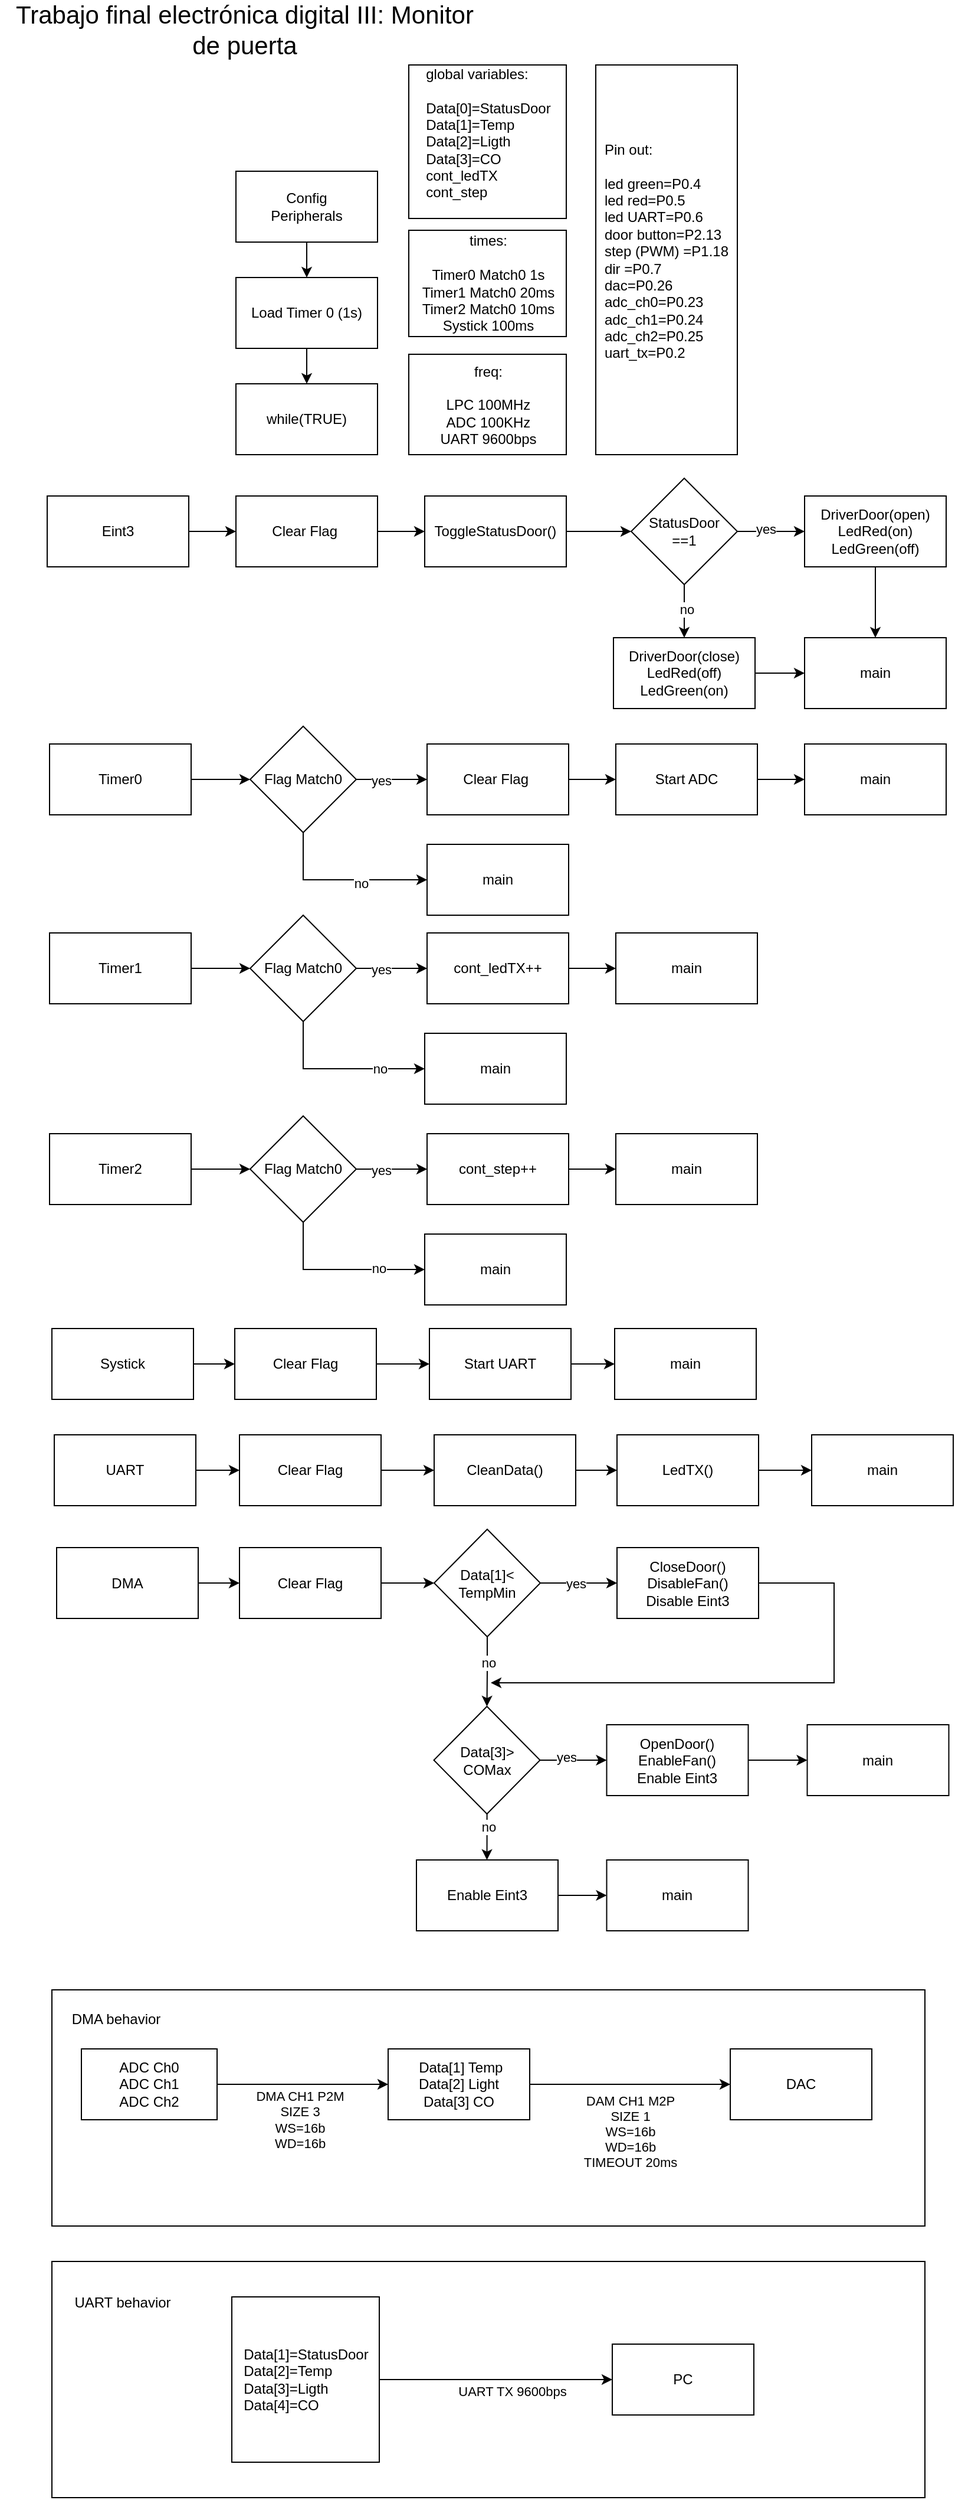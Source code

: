 <mxfile version="24.8.4">
  <diagram name="Página-1" id="fVnwWc-SGSTXirosFGTA">
    <mxGraphModel dx="1002" dy="570" grid="1" gridSize="10" guides="1" tooltips="1" connect="1" arrows="1" fold="1" page="1" pageScale="1" pageWidth="827" pageHeight="1169" math="0" shadow="0">
      <root>
        <mxCell id="0" />
        <mxCell id="1" parent="0" />
        <mxCell id="8eB8P4JYL27zoDjW_qmx-3" value="" style="edgeStyle=orthogonalEdgeStyle;rounded=0;orthogonalLoop=1;jettySize=auto;html=1;" parent="1" source="8eB8P4JYL27zoDjW_qmx-1" target="8eB8P4JYL27zoDjW_qmx-2" edge="1">
          <mxGeometry relative="1" as="geometry" />
        </mxCell>
        <mxCell id="8eB8P4JYL27zoDjW_qmx-1" value="Config&lt;div&gt;Peripherals&lt;/div&gt;" style="rounded=0;whiteSpace=wrap;html=1;" parent="1" vertex="1">
          <mxGeometry x="200" y="160" width="120" height="60" as="geometry" />
        </mxCell>
        <mxCell id="8eB8P4JYL27zoDjW_qmx-5" value="" style="edgeStyle=orthogonalEdgeStyle;rounded=0;orthogonalLoop=1;jettySize=auto;html=1;" parent="1" source="8eB8P4JYL27zoDjW_qmx-2" target="8eB8P4JYL27zoDjW_qmx-4" edge="1">
          <mxGeometry relative="1" as="geometry" />
        </mxCell>
        <mxCell id="8eB8P4JYL27zoDjW_qmx-2" value="Load Timer 0 (1s)" style="rounded=0;whiteSpace=wrap;html=1;" parent="1" vertex="1">
          <mxGeometry x="200" y="250" width="120" height="60" as="geometry" />
        </mxCell>
        <mxCell id="8eB8P4JYL27zoDjW_qmx-4" value="while(TRUE)" style="rounded=0;whiteSpace=wrap;html=1;" parent="1" vertex="1">
          <mxGeometry x="200" y="340" width="120" height="60" as="geometry" />
        </mxCell>
        <mxCell id="8eB8P4JYL27zoDjW_qmx-8" value="" style="edgeStyle=orthogonalEdgeStyle;rounded=0;orthogonalLoop=1;jettySize=auto;html=1;" parent="1" source="8eB8P4JYL27zoDjW_qmx-6" target="8eB8P4JYL27zoDjW_qmx-7" edge="1">
          <mxGeometry relative="1" as="geometry" />
        </mxCell>
        <mxCell id="8eB8P4JYL27zoDjW_qmx-6" value="Eint3" style="rounded=0;whiteSpace=wrap;html=1;" parent="1" vertex="1">
          <mxGeometry x="40" y="435" width="120" height="60" as="geometry" />
        </mxCell>
        <mxCell id="8eB8P4JYL27zoDjW_qmx-10" value="" style="edgeStyle=orthogonalEdgeStyle;rounded=0;orthogonalLoop=1;jettySize=auto;html=1;" parent="1" source="8eB8P4JYL27zoDjW_qmx-7" target="8eB8P4JYL27zoDjW_qmx-9" edge="1">
          <mxGeometry relative="1" as="geometry" />
        </mxCell>
        <mxCell id="8eB8P4JYL27zoDjW_qmx-7" value="Clear Flag&amp;nbsp;" style="rounded=0;whiteSpace=wrap;html=1;" parent="1" vertex="1">
          <mxGeometry x="200" y="435" width="120" height="60" as="geometry" />
        </mxCell>
        <mxCell id="8eB8P4JYL27zoDjW_qmx-12" value="" style="edgeStyle=orthogonalEdgeStyle;rounded=0;orthogonalLoop=1;jettySize=auto;html=1;entryX=0;entryY=0.5;entryDx=0;entryDy=0;" parent="1" source="8eB8P4JYL27zoDjW_qmx-9" target="8eB8P4JYL27zoDjW_qmx-13" edge="1">
          <mxGeometry relative="1" as="geometry">
            <mxPoint x="530" y="465" as="targetPoint" />
          </mxGeometry>
        </mxCell>
        <mxCell id="8eB8P4JYL27zoDjW_qmx-9" value="ToggleStatusDoor()" style="rounded=0;whiteSpace=wrap;html=1;" parent="1" vertex="1">
          <mxGeometry x="360" y="435" width="120" height="60" as="geometry" />
        </mxCell>
        <mxCell id="8eB8P4JYL27zoDjW_qmx-16" value="" style="edgeStyle=orthogonalEdgeStyle;rounded=0;orthogonalLoop=1;jettySize=auto;html=1;" parent="1" source="8eB8P4JYL27zoDjW_qmx-13" target="8eB8P4JYL27zoDjW_qmx-15" edge="1">
          <mxGeometry relative="1" as="geometry" />
        </mxCell>
        <mxCell id="8eB8P4JYL27zoDjW_qmx-17" value="yes" style="edgeLabel;html=1;align=center;verticalAlign=middle;resizable=0;points=[];" parent="8eB8P4JYL27zoDjW_qmx-16" connectable="0" vertex="1">
          <mxGeometry x="-0.16" y="2" relative="1" as="geometry">
            <mxPoint as="offset" />
          </mxGeometry>
        </mxCell>
        <mxCell id="8eB8P4JYL27zoDjW_qmx-19" value="" style="edgeStyle=orthogonalEdgeStyle;rounded=0;orthogonalLoop=1;jettySize=auto;html=1;" parent="1" source="8eB8P4JYL27zoDjW_qmx-13" target="8eB8P4JYL27zoDjW_qmx-18" edge="1">
          <mxGeometry relative="1" as="geometry" />
        </mxCell>
        <mxCell id="8eB8P4JYL27zoDjW_qmx-20" value="no" style="edgeLabel;html=1;align=center;verticalAlign=middle;resizable=0;points=[];" parent="8eB8P4JYL27zoDjW_qmx-19" connectable="0" vertex="1">
          <mxGeometry x="-0.067" y="2" relative="1" as="geometry">
            <mxPoint as="offset" />
          </mxGeometry>
        </mxCell>
        <mxCell id="8eB8P4JYL27zoDjW_qmx-13" value="StatusDoor&lt;div&gt;==1&lt;/div&gt;" style="rhombus;whiteSpace=wrap;html=1;" parent="1" vertex="1">
          <mxGeometry x="535" y="420" width="90" height="90" as="geometry" />
        </mxCell>
        <mxCell id="8eB8P4JYL27zoDjW_qmx-30" value="" style="edgeStyle=orthogonalEdgeStyle;rounded=0;orthogonalLoop=1;jettySize=auto;html=1;" parent="1" source="8eB8P4JYL27zoDjW_qmx-15" target="8eB8P4JYL27zoDjW_qmx-28" edge="1">
          <mxGeometry relative="1" as="geometry" />
        </mxCell>
        <mxCell id="8eB8P4JYL27zoDjW_qmx-15" value="DriverDoor(open)&lt;br&gt;&lt;div&gt;LedRed(on)&lt;/div&gt;&lt;div&gt;LedGreen(off)&lt;/div&gt;" style="rounded=0;whiteSpace=wrap;html=1;" parent="1" vertex="1">
          <mxGeometry x="682" y="435" width="120" height="60" as="geometry" />
        </mxCell>
        <mxCell id="8eB8P4JYL27zoDjW_qmx-29" value="" style="edgeStyle=orthogonalEdgeStyle;rounded=0;orthogonalLoop=1;jettySize=auto;html=1;" parent="1" source="8eB8P4JYL27zoDjW_qmx-18" target="8eB8P4JYL27zoDjW_qmx-28" edge="1">
          <mxGeometry relative="1" as="geometry" />
        </mxCell>
        <mxCell id="8eB8P4JYL27zoDjW_qmx-18" value="&lt;div&gt;&lt;div&gt;DriverDoor(close)&lt;/div&gt;&lt;div&gt;LedRed(off)&lt;/div&gt;&lt;div&gt;LedGreen(on)&lt;/div&gt;&lt;/div&gt;" style="whiteSpace=wrap;html=1;" parent="1" vertex="1">
          <mxGeometry x="520" y="555" width="120" height="60" as="geometry" />
        </mxCell>
        <mxCell id="8eB8P4JYL27zoDjW_qmx-28" value="main" style="rounded=0;whiteSpace=wrap;html=1;" parent="1" vertex="1">
          <mxGeometry x="682" y="555" width="120" height="60" as="geometry" />
        </mxCell>
        <mxCell id="8eB8P4JYL27zoDjW_qmx-35" value="" style="edgeStyle=orthogonalEdgeStyle;rounded=0;orthogonalLoop=1;jettySize=auto;html=1;" parent="1" source="8eB8P4JYL27zoDjW_qmx-33" target="8eB8P4JYL27zoDjW_qmx-34" edge="1">
          <mxGeometry relative="1" as="geometry" />
        </mxCell>
        <mxCell id="8eB8P4JYL27zoDjW_qmx-33" value="Timer0" style="rounded=0;whiteSpace=wrap;html=1;" parent="1" vertex="1">
          <mxGeometry x="42" y="645" width="120" height="60" as="geometry" />
        </mxCell>
        <mxCell id="8eB8P4JYL27zoDjW_qmx-37" value="" style="edgeStyle=orthogonalEdgeStyle;rounded=0;orthogonalLoop=1;jettySize=auto;html=1;" parent="1" source="8eB8P4JYL27zoDjW_qmx-34" target="8eB8P4JYL27zoDjW_qmx-36" edge="1">
          <mxGeometry relative="1" as="geometry" />
        </mxCell>
        <mxCell id="8eB8P4JYL27zoDjW_qmx-42" value="yes" style="edgeLabel;html=1;align=center;verticalAlign=middle;resizable=0;points=[];" parent="8eB8P4JYL27zoDjW_qmx-37" connectable="0" vertex="1">
          <mxGeometry x="-0.296" y="-1" relative="1" as="geometry">
            <mxPoint as="offset" />
          </mxGeometry>
        </mxCell>
        <mxCell id="016bpxPZCQfGUJjMZ0eV-3" style="edgeStyle=orthogonalEdgeStyle;rounded=0;orthogonalLoop=1;jettySize=auto;html=1;entryX=0;entryY=0.5;entryDx=0;entryDy=0;" parent="1" source="8eB8P4JYL27zoDjW_qmx-34" target="016bpxPZCQfGUJjMZ0eV-2" edge="1">
          <mxGeometry relative="1" as="geometry">
            <Array as="points">
              <mxPoint x="257" y="760" />
            </Array>
          </mxGeometry>
        </mxCell>
        <mxCell id="016bpxPZCQfGUJjMZ0eV-44" value="no" style="edgeLabel;html=1;align=center;verticalAlign=middle;resizable=0;points=[];" parent="016bpxPZCQfGUJjMZ0eV-3" connectable="0" vertex="1">
          <mxGeometry x="0.227" y="-3" relative="1" as="geometry">
            <mxPoint as="offset" />
          </mxGeometry>
        </mxCell>
        <mxCell id="8eB8P4JYL27zoDjW_qmx-34" value="Flag Match0" style="rhombus;whiteSpace=wrap;html=1;rounded=0;" parent="1" vertex="1">
          <mxGeometry x="212" y="630" width="90" height="90" as="geometry" />
        </mxCell>
        <mxCell id="8eB8P4JYL27zoDjW_qmx-39" value="" style="edgeStyle=orthogonalEdgeStyle;rounded=0;orthogonalLoop=1;jettySize=auto;html=1;" parent="1" source="8eB8P4JYL27zoDjW_qmx-36" target="8eB8P4JYL27zoDjW_qmx-38" edge="1">
          <mxGeometry relative="1" as="geometry" />
        </mxCell>
        <mxCell id="8eB8P4JYL27zoDjW_qmx-36" value="Clear Flag&amp;nbsp;" style="whiteSpace=wrap;html=1;rounded=0;" parent="1" vertex="1">
          <mxGeometry x="362" y="645" width="120" height="60" as="geometry" />
        </mxCell>
        <mxCell id="8eB8P4JYL27zoDjW_qmx-41" value="" style="edgeStyle=orthogonalEdgeStyle;rounded=0;orthogonalLoop=1;jettySize=auto;html=1;" parent="1" source="8eB8P4JYL27zoDjW_qmx-38" target="8eB8P4JYL27zoDjW_qmx-40" edge="1">
          <mxGeometry relative="1" as="geometry" />
        </mxCell>
        <mxCell id="8eB8P4JYL27zoDjW_qmx-38" value="Start ADC" style="rounded=0;whiteSpace=wrap;html=1;" parent="1" vertex="1">
          <mxGeometry x="522" y="645" width="120" height="60" as="geometry" />
        </mxCell>
        <mxCell id="8eB8P4JYL27zoDjW_qmx-40" value="main" style="whiteSpace=wrap;html=1;rounded=0;" parent="1" vertex="1">
          <mxGeometry x="682" y="645" width="120" height="60" as="geometry" />
        </mxCell>
        <mxCell id="8eB8P4JYL27zoDjW_qmx-48" value="" style="edgeStyle=orthogonalEdgeStyle;rounded=0;orthogonalLoop=1;jettySize=auto;html=1;" parent="1" source="8eB8P4JYL27zoDjW_qmx-46" target="8eB8P4JYL27zoDjW_qmx-47" edge="1">
          <mxGeometry relative="1" as="geometry" />
        </mxCell>
        <mxCell id="8eB8P4JYL27zoDjW_qmx-46" value="Systick" style="rounded=0;whiteSpace=wrap;html=1;" parent="1" vertex="1">
          <mxGeometry x="44" y="1140" width="120" height="60" as="geometry" />
        </mxCell>
        <mxCell id="8eB8P4JYL27zoDjW_qmx-50" value="" style="edgeStyle=orthogonalEdgeStyle;rounded=0;orthogonalLoop=1;jettySize=auto;html=1;" parent="1" source="8eB8P4JYL27zoDjW_qmx-47" target="8eB8P4JYL27zoDjW_qmx-49" edge="1">
          <mxGeometry relative="1" as="geometry" />
        </mxCell>
        <mxCell id="8eB8P4JYL27zoDjW_qmx-47" value="Clear Flag" style="rounded=0;whiteSpace=wrap;html=1;" parent="1" vertex="1">
          <mxGeometry x="199" y="1140" width="120" height="60" as="geometry" />
        </mxCell>
        <mxCell id="WaIrhFtMWVXsqzC9RZ-3-1" style="edgeStyle=orthogonalEdgeStyle;rounded=0;orthogonalLoop=1;jettySize=auto;html=1;entryX=0;entryY=0.5;entryDx=0;entryDy=0;" parent="1" source="8eB8P4JYL27zoDjW_qmx-49" target="8eB8P4JYL27zoDjW_qmx-51" edge="1">
          <mxGeometry relative="1" as="geometry" />
        </mxCell>
        <mxCell id="8eB8P4JYL27zoDjW_qmx-49" value="Start UART" style="whiteSpace=wrap;html=1;rounded=0;" parent="1" vertex="1">
          <mxGeometry x="364" y="1140" width="120" height="60" as="geometry" />
        </mxCell>
        <mxCell id="8eB8P4JYL27zoDjW_qmx-51" value="main" style="whiteSpace=wrap;html=1;rounded=0;" parent="1" vertex="1">
          <mxGeometry x="521" y="1140" width="120" height="60" as="geometry" />
        </mxCell>
        <mxCell id="8eB8P4JYL27zoDjW_qmx-87" value="" style="edgeStyle=orthogonalEdgeStyle;rounded=0;orthogonalLoop=1;jettySize=auto;html=1;" parent="1" source="8eB8P4JYL27zoDjW_qmx-58" target="8eB8P4JYL27zoDjW_qmx-86" edge="1">
          <mxGeometry relative="1" as="geometry" />
        </mxCell>
        <mxCell id="8eB8P4JYL27zoDjW_qmx-58" value="DMA" style="rounded=0;whiteSpace=wrap;html=1;" parent="1" vertex="1">
          <mxGeometry x="48" y="1325.5" width="120" height="60" as="geometry" />
        </mxCell>
        <mxCell id="8eB8P4JYL27zoDjW_qmx-67" value="" style="edgeStyle=orthogonalEdgeStyle;rounded=0;orthogonalLoop=1;jettySize=auto;html=1;" parent="1" source="8eB8P4JYL27zoDjW_qmx-65" target="8eB8P4JYL27zoDjW_qmx-66" edge="1">
          <mxGeometry relative="1" as="geometry" />
        </mxCell>
        <mxCell id="8eB8P4JYL27zoDjW_qmx-76" value="yes" style="edgeLabel;html=1;align=center;verticalAlign=middle;resizable=0;points=[];" parent="8eB8P4JYL27zoDjW_qmx-67" connectable="0" vertex="1">
          <mxGeometry x="-0.538" y="-2" relative="1" as="geometry">
            <mxPoint x="15" y="-2" as="offset" />
          </mxGeometry>
        </mxCell>
        <mxCell id="-OxwoprhxGSVRETvBmhZ-9" value="" style="edgeStyle=orthogonalEdgeStyle;rounded=0;orthogonalLoop=1;jettySize=auto;html=1;entryX=0.5;entryY=0;entryDx=0;entryDy=0;" parent="1" source="8eB8P4JYL27zoDjW_qmx-65" target="-OxwoprhxGSVRETvBmhZ-1" edge="1">
          <mxGeometry relative="1" as="geometry">
            <mxPoint x="412.5" y="1440" as="targetPoint" />
          </mxGeometry>
        </mxCell>
        <mxCell id="-OxwoprhxGSVRETvBmhZ-11" value="no" style="edgeLabel;html=1;align=center;verticalAlign=middle;resizable=0;points=[];" parent="-OxwoprhxGSVRETvBmhZ-9" connectable="0" vertex="1">
          <mxGeometry x="-0.732" y="1" relative="1" as="geometry">
            <mxPoint y="14" as="offset" />
          </mxGeometry>
        </mxCell>
        <mxCell id="8eB8P4JYL27zoDjW_qmx-65" value="Data[1]&amp;lt;&lt;div&gt;TempMin&lt;/div&gt;" style="rhombus;whiteSpace=wrap;html=1;" parent="1" vertex="1">
          <mxGeometry x="368" y="1310" width="90" height="91" as="geometry" />
        </mxCell>
        <mxCell id="WaIrhFtMWVXsqzC9RZ-3-8" style="edgeStyle=orthogonalEdgeStyle;rounded=0;orthogonalLoop=1;jettySize=auto;html=1;exitX=1;exitY=0.5;exitDx=0;exitDy=0;" parent="1" source="8eB8P4JYL27zoDjW_qmx-66" edge="1">
          <mxGeometry relative="1" as="geometry">
            <mxPoint x="416" y="1440" as="targetPoint" />
            <mxPoint x="666" y="1360" as="sourcePoint" />
            <Array as="points">
              <mxPoint x="707" y="1356" />
              <mxPoint x="707" y="1440" />
            </Array>
          </mxGeometry>
        </mxCell>
        <mxCell id="8eB8P4JYL27zoDjW_qmx-66" value="&lt;div&gt;CloseDoor()&lt;/div&gt;&lt;div&gt;DisableFan()&lt;/div&gt;Disable Eint3" style="whiteSpace=wrap;html=1;" parent="1" vertex="1">
          <mxGeometry x="523" y="1325.5" width="120" height="60" as="geometry" />
        </mxCell>
        <mxCell id="8eB8P4JYL27zoDjW_qmx-75" value="" style="edgeStyle=orthogonalEdgeStyle;rounded=0;orthogonalLoop=1;jettySize=auto;html=1;" parent="1" source="8eB8P4JYL27zoDjW_qmx-70" target="8eB8P4JYL27zoDjW_qmx-74" edge="1">
          <mxGeometry relative="1" as="geometry" />
        </mxCell>
        <mxCell id="8eB8P4JYL27zoDjW_qmx-70" value="&lt;div&gt;OpenDoor()&lt;/div&gt;&lt;div&gt;EnableFan()&lt;/div&gt;Enable Eint3" style="rounded=0;whiteSpace=wrap;html=1;" parent="1" vertex="1">
          <mxGeometry x="514.25" y="1475.5" width="120" height="60" as="geometry" />
        </mxCell>
        <mxCell id="8eB8P4JYL27zoDjW_qmx-74" value="main" style="whiteSpace=wrap;html=1;rounded=0;" parent="1" vertex="1">
          <mxGeometry x="684.25" y="1475.5" width="120" height="60" as="geometry" />
        </mxCell>
        <mxCell id="8eB8P4JYL27zoDjW_qmx-81" value="" style="edgeStyle=orthogonalEdgeStyle;rounded=0;orthogonalLoop=1;jettySize=auto;html=1;" parent="1" source="8eB8P4JYL27zoDjW_qmx-79" target="8eB8P4JYL27zoDjW_qmx-80" edge="1">
          <mxGeometry relative="1" as="geometry" />
        </mxCell>
        <mxCell id="8eB8P4JYL27zoDjW_qmx-79" value="UART" style="rounded=0;whiteSpace=wrap;html=1;" parent="1" vertex="1">
          <mxGeometry x="46" y="1230" width="120" height="60" as="geometry" />
        </mxCell>
        <mxCell id="8eB8P4JYL27zoDjW_qmx-83" value="" style="edgeStyle=orthogonalEdgeStyle;rounded=0;orthogonalLoop=1;jettySize=auto;html=1;" parent="1" source="8eB8P4JYL27zoDjW_qmx-80" target="8eB8P4JYL27zoDjW_qmx-82" edge="1">
          <mxGeometry relative="1" as="geometry" />
        </mxCell>
        <mxCell id="8eB8P4JYL27zoDjW_qmx-80" value="Clear Flag" style="whiteSpace=wrap;html=1;rounded=0;" parent="1" vertex="1">
          <mxGeometry x="203" y="1230" width="120" height="60" as="geometry" />
        </mxCell>
        <mxCell id="WaIrhFtMWVXsqzC9RZ-3-3" value="" style="edgeStyle=orthogonalEdgeStyle;rounded=0;orthogonalLoop=1;jettySize=auto;html=1;" parent="1" source="8eB8P4JYL27zoDjW_qmx-82" target="WaIrhFtMWVXsqzC9RZ-3-2" edge="1">
          <mxGeometry relative="1" as="geometry" />
        </mxCell>
        <mxCell id="8eB8P4JYL27zoDjW_qmx-82" value="CleanData()" style="rounded=0;whiteSpace=wrap;html=1;" parent="1" vertex="1">
          <mxGeometry x="368" y="1230" width="120" height="60" as="geometry" />
        </mxCell>
        <mxCell id="8eB8P4JYL27zoDjW_qmx-84" value="main" style="whiteSpace=wrap;html=1;rounded=0;" parent="1" vertex="1">
          <mxGeometry x="688" y="1230" width="120" height="60" as="geometry" />
        </mxCell>
        <mxCell id="8eB8P4JYL27zoDjW_qmx-88" value="" style="edgeStyle=orthogonalEdgeStyle;rounded=0;orthogonalLoop=1;jettySize=auto;html=1;" parent="1" source="8eB8P4JYL27zoDjW_qmx-86" target="8eB8P4JYL27zoDjW_qmx-65" edge="1">
          <mxGeometry relative="1" as="geometry" />
        </mxCell>
        <mxCell id="8eB8P4JYL27zoDjW_qmx-86" value="Clear Flag" style="whiteSpace=wrap;html=1;rounded=0;" parent="1" vertex="1">
          <mxGeometry x="203" y="1325.5" width="120" height="60" as="geometry" />
        </mxCell>
        <mxCell id="8eB8P4JYL27zoDjW_qmx-90" value="&lt;blockquote style=&quot;margin: 0 0 0 40px; border: none; padding: 0px;&quot;&gt;&lt;br&gt;&lt;/blockquote&gt;" style="rounded=0;whiteSpace=wrap;html=1;align=left;" parent="1" vertex="1">
          <mxGeometry x="44" y="1700" width="740" height="200" as="geometry" />
        </mxCell>
        <mxCell id="8eB8P4JYL27zoDjW_qmx-93" value="" style="edgeStyle=orthogonalEdgeStyle;rounded=0;orthogonalLoop=1;jettySize=auto;html=1;" parent="1" source="8eB8P4JYL27zoDjW_qmx-91" target="8eB8P4JYL27zoDjW_qmx-92" edge="1">
          <mxGeometry relative="1" as="geometry" />
        </mxCell>
        <mxCell id="8eB8P4JYL27zoDjW_qmx-94" value="DMA CH1 P2M&lt;div&gt;SIZE 3&lt;/div&gt;&lt;div&gt;WS=16b&lt;/div&gt;&lt;div&gt;WD=16b&lt;/div&gt;" style="edgeLabel;html=1;align=center;verticalAlign=middle;resizable=0;points=[];" parent="8eB8P4JYL27zoDjW_qmx-93" connectable="0" vertex="1">
          <mxGeometry x="-0.035" y="-2" relative="1" as="geometry">
            <mxPoint y="28" as="offset" />
          </mxGeometry>
        </mxCell>
        <mxCell id="8eB8P4JYL27zoDjW_qmx-91" value="ADC Ch0&lt;div&gt;ADC Ch1&lt;/div&gt;&lt;div&gt;ADC Ch2&lt;/div&gt;" style="rounded=0;whiteSpace=wrap;html=1;" parent="1" vertex="1">
          <mxGeometry x="69" y="1750" width="115" height="60" as="geometry" />
        </mxCell>
        <mxCell id="8eB8P4JYL27zoDjW_qmx-97" value="" style="edgeStyle=orthogonalEdgeStyle;rounded=0;orthogonalLoop=1;jettySize=auto;html=1;" parent="1" source="8eB8P4JYL27zoDjW_qmx-92" target="8eB8P4JYL27zoDjW_qmx-96" edge="1">
          <mxGeometry relative="1" as="geometry" />
        </mxCell>
        <mxCell id="8eB8P4JYL27zoDjW_qmx-98" value="DAM CH1 M2P&lt;div&gt;SIZE 1&lt;/div&gt;&lt;div&gt;WS=16b&lt;/div&gt;&lt;div&gt;WD=16b&lt;/div&gt;&lt;div&gt;TIMEOUT 20ms&lt;/div&gt;" style="edgeLabel;html=1;align=center;verticalAlign=middle;resizable=0;points=[];" parent="8eB8P4JYL27zoDjW_qmx-97" connectable="0" vertex="1">
          <mxGeometry y="-1" relative="1" as="geometry">
            <mxPoint y="39" as="offset" />
          </mxGeometry>
        </mxCell>
        <mxCell id="8eB8P4JYL27zoDjW_qmx-92" value="&amp;nbsp;Data[1] Temp&lt;div&gt;&lt;span style=&quot;background-color: initial;&quot;&gt;Data[2] Light&lt;/span&gt;&lt;/div&gt;&lt;div&gt;&lt;span style=&quot;background-color: initial;&quot;&gt;Data[3] CO&lt;/span&gt;&lt;/div&gt;" style="whiteSpace=wrap;html=1;rounded=0;" parent="1" vertex="1">
          <mxGeometry x="329" y="1750" width="120" height="60" as="geometry" />
        </mxCell>
        <mxCell id="8eB8P4JYL27zoDjW_qmx-96" value="DAC" style="whiteSpace=wrap;html=1;rounded=0;" parent="1" vertex="1">
          <mxGeometry x="619" y="1750" width="120" height="60" as="geometry" />
        </mxCell>
        <mxCell id="8eB8P4JYL27zoDjW_qmx-99" value="DMA behavior" style="text;html=1;align=center;verticalAlign=middle;whiteSpace=wrap;rounded=0;" parent="1" vertex="1">
          <mxGeometry x="44" y="1710" width="109" height="30" as="geometry" />
        </mxCell>
        <mxCell id="8eB8P4JYL27zoDjW_qmx-100" value="&lt;blockquote style=&quot;margin: 0 0 0 40px; border: none; padding: 0px;&quot;&gt;&lt;br&gt;&lt;/blockquote&gt;" style="rounded=0;whiteSpace=wrap;html=1;align=left;" parent="1" vertex="1">
          <mxGeometry x="44" y="1930" width="740" height="200" as="geometry" />
        </mxCell>
        <mxCell id="8eB8P4JYL27zoDjW_qmx-101" value="UART behavior" style="text;html=1;align=center;verticalAlign=middle;whiteSpace=wrap;rounded=0;" parent="1" vertex="1">
          <mxGeometry x="61.25" y="1950" width="85.5" height="30" as="geometry" />
        </mxCell>
        <mxCell id="8eB8P4JYL27zoDjW_qmx-105" value="" style="edgeStyle=orthogonalEdgeStyle;rounded=0;orthogonalLoop=1;jettySize=auto;html=1;" parent="1" source="8eB8P4JYL27zoDjW_qmx-102" target="8eB8P4JYL27zoDjW_qmx-104" edge="1">
          <mxGeometry relative="1" as="geometry" />
        </mxCell>
        <mxCell id="8eB8P4JYL27zoDjW_qmx-106" value="UART TX 9600bps" style="edgeLabel;html=1;align=center;verticalAlign=middle;resizable=0;points=[];" parent="8eB8P4JYL27zoDjW_qmx-105" connectable="0" vertex="1">
          <mxGeometry x="0.261" y="2" relative="1" as="geometry">
            <mxPoint x="-12" y="12" as="offset" />
          </mxGeometry>
        </mxCell>
        <mxCell id="8eB8P4JYL27zoDjW_qmx-102" value="&lt;div style=&quot;text-align: justify;&quot;&gt;&lt;span style=&quot;background-color: initial;&quot;&gt;Data[1]=StatusDoor&lt;/span&gt;&lt;/div&gt;&lt;div style=&quot;text-align: justify;&quot;&gt;Data[2]=Temp&lt;/div&gt;&lt;div style=&quot;text-align: justify;&quot;&gt;Data[3]=Ligth&lt;/div&gt;&lt;div style=&quot;text-align: justify;&quot;&gt;Data[4]=CO&lt;/div&gt;" style="rounded=0;whiteSpace=wrap;html=1;" parent="1" vertex="1">
          <mxGeometry x="196.5" y="1960" width="125" height="140" as="geometry" />
        </mxCell>
        <mxCell id="8eB8P4JYL27zoDjW_qmx-104" value="PC" style="whiteSpace=wrap;html=1;rounded=0;" parent="1" vertex="1">
          <mxGeometry x="519" y="2000" width="120" height="60" as="geometry" />
        </mxCell>
        <mxCell id="8eB8P4JYL27zoDjW_qmx-107" value="&lt;div style=&quot;text-align: justify;&quot;&gt;&lt;span style=&quot;background-color: initial;&quot;&gt;global variables:&lt;/span&gt;&lt;/div&gt;&lt;div style=&quot;text-align: justify;&quot;&gt;&lt;span style=&quot;background-color: initial;&quot;&gt;&lt;br&gt;&lt;/span&gt;&lt;/div&gt;&lt;div style=&quot;text-align: justify;&quot;&gt;&lt;span style=&quot;background-color: initial;&quot;&gt;Data[0]=StatusDoor&lt;/span&gt;&lt;/div&gt;&lt;div style=&quot;text-align: justify;&quot;&gt;&lt;span style=&quot;background-color: initial;&quot;&gt;Data[1]=Temp&lt;/span&gt;&lt;/div&gt;&lt;div style=&quot;text-align: justify;&quot;&gt;Data[2]=Ligth&lt;/div&gt;&lt;div style=&quot;text-align: justify;&quot;&gt;Data[3]=CO&lt;/div&gt;&lt;div style=&quot;text-align: justify;&quot;&gt;cont_ledTX&lt;/div&gt;&lt;div style=&quot;text-align: justify;&quot;&gt;cont_step&lt;/div&gt;&lt;div style=&quot;text-align: justify;&quot;&gt;&lt;br&gt;&lt;/div&gt;" style="rounded=0;whiteSpace=wrap;html=1;" parent="1" vertex="1">
          <mxGeometry x="346.5" y="70" width="133.5" height="130" as="geometry" />
        </mxCell>
        <mxCell id="8eB8P4JYL27zoDjW_qmx-108" value="&lt;div&gt;times:&lt;/div&gt;&lt;div&gt;&lt;br&gt;&lt;/div&gt;Timer0 Match0 1s&lt;div&gt;Timer1 Match0 20ms&lt;/div&gt;&lt;div&gt;Timer2 Match0 10ms&lt;br&gt;&lt;div&gt;Systick 100ms&lt;/div&gt;&lt;/div&gt;" style="rounded=0;whiteSpace=wrap;html=1;" parent="1" vertex="1">
          <mxGeometry x="346.5" y="210" width="133.5" height="90" as="geometry" />
        </mxCell>
        <mxCell id="8eB8P4JYL27zoDjW_qmx-109" value="freq:&lt;div&gt;&lt;br&gt;&lt;div&gt;LPC 100MHz&lt;/div&gt;&lt;div&gt;ADC 100KHz&lt;/div&gt;&lt;div&gt;UART 9600bps&lt;/div&gt;&lt;/div&gt;" style="rounded=0;whiteSpace=wrap;html=1;" parent="1" vertex="1">
          <mxGeometry x="346.5" y="315" width="133.5" height="85" as="geometry" />
        </mxCell>
        <mxCell id="8eB8P4JYL27zoDjW_qmx-110" value="&lt;span style=&quot;font-size: 21px;&quot;&gt;Trabajo final electrónica digital III: Monitor de puerta&lt;/span&gt;" style="text;html=1;align=center;verticalAlign=middle;whiteSpace=wrap;rounded=0;fontSize=21;" parent="1" vertex="1">
          <mxGeometry y="40" width="415" as="geometry" />
        </mxCell>
        <mxCell id="8eB8P4JYL27zoDjW_qmx-111" value="&lt;div style=&quot;text-align: justify;&quot;&gt;&lt;span style=&quot;background-color: initial;&quot;&gt;Pin out:&lt;/span&gt;&lt;/div&gt;&lt;div style=&quot;text-align: justify;&quot;&gt;&lt;span style=&quot;background-color: initial;&quot;&gt;&lt;br&gt;&lt;/span&gt;&lt;/div&gt;&lt;div style=&quot;text-align: justify;&quot;&gt;led green=P0.4&lt;/div&gt;&lt;div style=&quot;text-align: justify;&quot;&gt;led red=P0.5&lt;/div&gt;&lt;div style=&quot;text-align: justify;&quot;&gt;led UART=P0.6&lt;/div&gt;&lt;div style=&quot;text-align: justify;&quot;&gt;door button=P2.13&lt;/div&gt;&lt;div style=&quot;text-align: justify;&quot;&gt;step (PWM) =P1.18&lt;/div&gt;&lt;div style=&quot;text-align: justify;&quot;&gt;dir =P0.7&amp;nbsp;&lt;/div&gt;&lt;div style=&quot;text-align: justify;&quot;&gt;dac=P0.26&lt;/div&gt;&lt;div style=&quot;text-align: justify;&quot;&gt;adc_ch0=P0.23&lt;/div&gt;&lt;div style=&quot;text-align: justify;&quot;&gt;adc_ch1=P0.24&lt;/div&gt;&lt;div style=&quot;text-align: justify;&quot;&gt;adc_ch2=P0.25&lt;/div&gt;&lt;div style=&quot;text-align: justify;&quot;&gt;uart_tx=P0.2&lt;/div&gt;&lt;div&gt;&lt;br&gt;&lt;/div&gt;" style="rounded=0;whiteSpace=wrap;html=1;" parent="1" vertex="1">
          <mxGeometry x="505" y="70" width="120" height="330" as="geometry" />
        </mxCell>
        <mxCell id="-OxwoprhxGSVRETvBmhZ-4" value="" style="edgeStyle=orthogonalEdgeStyle;rounded=0;orthogonalLoop=1;jettySize=auto;html=1;" parent="1" source="-OxwoprhxGSVRETvBmhZ-1" target="8eB8P4JYL27zoDjW_qmx-70" edge="1">
          <mxGeometry relative="1" as="geometry" />
        </mxCell>
        <mxCell id="-OxwoprhxGSVRETvBmhZ-5" value="yes" style="edgeLabel;html=1;align=center;verticalAlign=middle;resizable=0;points=[];" parent="-OxwoprhxGSVRETvBmhZ-4" connectable="0" vertex="1">
          <mxGeometry x="-0.226" y="3" relative="1" as="geometry">
            <mxPoint as="offset" />
          </mxGeometry>
        </mxCell>
        <mxCell id="-OxwoprhxGSVRETvBmhZ-7" value="" style="edgeStyle=orthogonalEdgeStyle;rounded=0;orthogonalLoop=1;jettySize=auto;html=1;" parent="1" source="-OxwoprhxGSVRETvBmhZ-1" edge="1">
          <mxGeometry relative="1" as="geometry">
            <mxPoint x="412.75" y="1590" as="targetPoint" />
          </mxGeometry>
        </mxCell>
        <mxCell id="WaIrhFtMWVXsqzC9RZ-3-7" value="no" style="edgeLabel;html=1;align=center;verticalAlign=middle;resizable=0;points=[];" parent="-OxwoprhxGSVRETvBmhZ-7" connectable="0" vertex="1">
          <mxGeometry x="-0.463" y="1" relative="1" as="geometry">
            <mxPoint as="offset" />
          </mxGeometry>
        </mxCell>
        <mxCell id="-OxwoprhxGSVRETvBmhZ-1" value="Data[3]&amp;gt;&lt;div&gt;COMax&lt;/div&gt;" style="rhombus;whiteSpace=wrap;html=1;" parent="1" vertex="1">
          <mxGeometry x="367.75" y="1460" width="90" height="91" as="geometry" />
        </mxCell>
        <mxCell id="WaIrhFtMWVXsqzC9RZ-3-4" value="" style="edgeStyle=orthogonalEdgeStyle;rounded=0;orthogonalLoop=1;jettySize=auto;html=1;" parent="1" source="WaIrhFtMWVXsqzC9RZ-3-2" target="8eB8P4JYL27zoDjW_qmx-84" edge="1">
          <mxGeometry relative="1" as="geometry" />
        </mxCell>
        <mxCell id="WaIrhFtMWVXsqzC9RZ-3-2" value="LedTX()" style="whiteSpace=wrap;html=1;rounded=0;" parent="1" vertex="1">
          <mxGeometry x="523" y="1230" width="120" height="60" as="geometry" />
        </mxCell>
        <mxCell id="WaIrhFtMWVXsqzC9RZ-3-11" value="" style="edgeStyle=orthogonalEdgeStyle;rounded=0;orthogonalLoop=1;jettySize=auto;html=1;" parent="1" source="WaIrhFtMWVXsqzC9RZ-3-9" target="WaIrhFtMWVXsqzC9RZ-3-10" edge="1">
          <mxGeometry relative="1" as="geometry" />
        </mxCell>
        <mxCell id="WaIrhFtMWVXsqzC9RZ-3-9" value="Enable Eint3" style="rounded=0;whiteSpace=wrap;html=1;" parent="1" vertex="1">
          <mxGeometry x="353" y="1590" width="120" height="60" as="geometry" />
        </mxCell>
        <mxCell id="WaIrhFtMWVXsqzC9RZ-3-10" value="main" style="whiteSpace=wrap;html=1;rounded=0;" parent="1" vertex="1">
          <mxGeometry x="514.25" y="1590" width="120" height="60" as="geometry" />
        </mxCell>
        <mxCell id="016bpxPZCQfGUJjMZ0eV-2" value="main" style="rounded=0;whiteSpace=wrap;html=1;" parent="1" vertex="1">
          <mxGeometry x="362" y="730" width="120" height="60" as="geometry" />
        </mxCell>
        <mxCell id="016bpxPZCQfGUJjMZ0eV-4" value="" style="edgeStyle=orthogonalEdgeStyle;rounded=0;orthogonalLoop=1;jettySize=auto;html=1;" parent="1" source="016bpxPZCQfGUJjMZ0eV-5" target="016bpxPZCQfGUJjMZ0eV-9" edge="1">
          <mxGeometry relative="1" as="geometry" />
        </mxCell>
        <mxCell id="016bpxPZCQfGUJjMZ0eV-5" value="Timer1" style="rounded=0;whiteSpace=wrap;html=1;" parent="1" vertex="1">
          <mxGeometry x="42" y="805" width="120" height="60" as="geometry" />
        </mxCell>
        <mxCell id="016bpxPZCQfGUJjMZ0eV-6" value="" style="edgeStyle=orthogonalEdgeStyle;rounded=0;orthogonalLoop=1;jettySize=auto;html=1;" parent="1" source="016bpxPZCQfGUJjMZ0eV-9" target="016bpxPZCQfGUJjMZ0eV-11" edge="1">
          <mxGeometry relative="1" as="geometry" />
        </mxCell>
        <mxCell id="016bpxPZCQfGUJjMZ0eV-7" value="yes" style="edgeLabel;html=1;align=center;verticalAlign=middle;resizable=0;points=[];" parent="016bpxPZCQfGUJjMZ0eV-6" connectable="0" vertex="1">
          <mxGeometry x="-0.296" y="-1" relative="1" as="geometry">
            <mxPoint as="offset" />
          </mxGeometry>
        </mxCell>
        <mxCell id="016bpxPZCQfGUJjMZ0eV-8" style="edgeStyle=orthogonalEdgeStyle;rounded=0;orthogonalLoop=1;jettySize=auto;html=1;entryX=0;entryY=0.5;entryDx=0;entryDy=0;" parent="1" source="016bpxPZCQfGUJjMZ0eV-9" target="016bpxPZCQfGUJjMZ0eV-15" edge="1">
          <mxGeometry relative="1" as="geometry">
            <Array as="points">
              <mxPoint x="257" y="920" />
            </Array>
          </mxGeometry>
        </mxCell>
        <mxCell id="016bpxPZCQfGUJjMZ0eV-46" value="no" style="edgeLabel;html=1;align=center;verticalAlign=middle;resizable=0;points=[];" parent="016bpxPZCQfGUJjMZ0eV-8" connectable="0" vertex="1">
          <mxGeometry x="0.32" y="3" relative="1" as="geometry">
            <mxPoint x="10" y="3" as="offset" />
          </mxGeometry>
        </mxCell>
        <mxCell id="016bpxPZCQfGUJjMZ0eV-9" value="Flag Match0" style="rhombus;whiteSpace=wrap;html=1;rounded=0;" parent="1" vertex="1">
          <mxGeometry x="212" y="790" width="90" height="90" as="geometry" />
        </mxCell>
        <mxCell id="016bpxPZCQfGUJjMZ0eV-10" value="" style="edgeStyle=orthogonalEdgeStyle;rounded=0;orthogonalLoop=1;jettySize=auto;html=1;" parent="1" source="016bpxPZCQfGUJjMZ0eV-11" target="016bpxPZCQfGUJjMZ0eV-13" edge="1">
          <mxGeometry relative="1" as="geometry" />
        </mxCell>
        <mxCell id="016bpxPZCQfGUJjMZ0eV-11" value="cont_ledTX++" style="whiteSpace=wrap;html=1;rounded=0;" parent="1" vertex="1">
          <mxGeometry x="362" y="805" width="120" height="60" as="geometry" />
        </mxCell>
        <mxCell id="016bpxPZCQfGUJjMZ0eV-13" value="main" style="rounded=0;whiteSpace=wrap;html=1;" parent="1" vertex="1">
          <mxGeometry x="522" y="805" width="120" height="60" as="geometry" />
        </mxCell>
        <mxCell id="016bpxPZCQfGUJjMZ0eV-15" value="main" style="rounded=0;whiteSpace=wrap;html=1;" parent="1" vertex="1">
          <mxGeometry x="360" y="890" width="120" height="60" as="geometry" />
        </mxCell>
        <mxCell id="016bpxPZCQfGUJjMZ0eV-34" value="" style="edgeStyle=orthogonalEdgeStyle;rounded=0;orthogonalLoop=1;jettySize=auto;html=1;" parent="1" source="016bpxPZCQfGUJjMZ0eV-35" target="016bpxPZCQfGUJjMZ0eV-39" edge="1">
          <mxGeometry relative="1" as="geometry" />
        </mxCell>
        <mxCell id="016bpxPZCQfGUJjMZ0eV-35" value="Timer2" style="rounded=0;whiteSpace=wrap;html=1;" parent="1" vertex="1">
          <mxGeometry x="42" y="975" width="120" height="60" as="geometry" />
        </mxCell>
        <mxCell id="016bpxPZCQfGUJjMZ0eV-36" value="" style="edgeStyle=orthogonalEdgeStyle;rounded=0;orthogonalLoop=1;jettySize=auto;html=1;" parent="1" source="016bpxPZCQfGUJjMZ0eV-39" target="016bpxPZCQfGUJjMZ0eV-41" edge="1">
          <mxGeometry relative="1" as="geometry" />
        </mxCell>
        <mxCell id="016bpxPZCQfGUJjMZ0eV-37" value="yes" style="edgeLabel;html=1;align=center;verticalAlign=middle;resizable=0;points=[];" parent="016bpxPZCQfGUJjMZ0eV-36" connectable="0" vertex="1">
          <mxGeometry x="-0.296" y="-1" relative="1" as="geometry">
            <mxPoint as="offset" />
          </mxGeometry>
        </mxCell>
        <mxCell id="016bpxPZCQfGUJjMZ0eV-38" style="edgeStyle=orthogonalEdgeStyle;rounded=0;orthogonalLoop=1;jettySize=auto;html=1;entryX=0;entryY=0.5;entryDx=0;entryDy=0;" parent="1" source="016bpxPZCQfGUJjMZ0eV-39" target="016bpxPZCQfGUJjMZ0eV-43" edge="1">
          <mxGeometry relative="1" as="geometry">
            <Array as="points">
              <mxPoint x="257" y="1090" />
            </Array>
          </mxGeometry>
        </mxCell>
        <mxCell id="016bpxPZCQfGUJjMZ0eV-47" value="no" style="edgeLabel;html=1;align=center;verticalAlign=middle;resizable=0;points=[];" parent="016bpxPZCQfGUJjMZ0eV-38" connectable="0" vertex="1">
          <mxGeometry x="0.453" y="1" relative="1" as="geometry">
            <mxPoint as="offset" />
          </mxGeometry>
        </mxCell>
        <mxCell id="016bpxPZCQfGUJjMZ0eV-39" value="Flag Match0" style="rhombus;whiteSpace=wrap;html=1;rounded=0;" parent="1" vertex="1">
          <mxGeometry x="212" y="960" width="90" height="90" as="geometry" />
        </mxCell>
        <mxCell id="016bpxPZCQfGUJjMZ0eV-40" value="" style="edgeStyle=orthogonalEdgeStyle;rounded=0;orthogonalLoop=1;jettySize=auto;html=1;" parent="1" source="016bpxPZCQfGUJjMZ0eV-41" target="016bpxPZCQfGUJjMZ0eV-42" edge="1">
          <mxGeometry relative="1" as="geometry" />
        </mxCell>
        <mxCell id="016bpxPZCQfGUJjMZ0eV-41" value="cont_step++" style="whiteSpace=wrap;html=1;rounded=0;" parent="1" vertex="1">
          <mxGeometry x="362" y="975" width="120" height="60" as="geometry" />
        </mxCell>
        <mxCell id="016bpxPZCQfGUJjMZ0eV-42" value="main" style="rounded=0;whiteSpace=wrap;html=1;" parent="1" vertex="1">
          <mxGeometry x="522" y="975" width="120" height="60" as="geometry" />
        </mxCell>
        <mxCell id="016bpxPZCQfGUJjMZ0eV-43" value="main" style="rounded=0;whiteSpace=wrap;html=1;" parent="1" vertex="1">
          <mxGeometry x="360" y="1060" width="120" height="60" as="geometry" />
        </mxCell>
      </root>
    </mxGraphModel>
  </diagram>
</mxfile>
